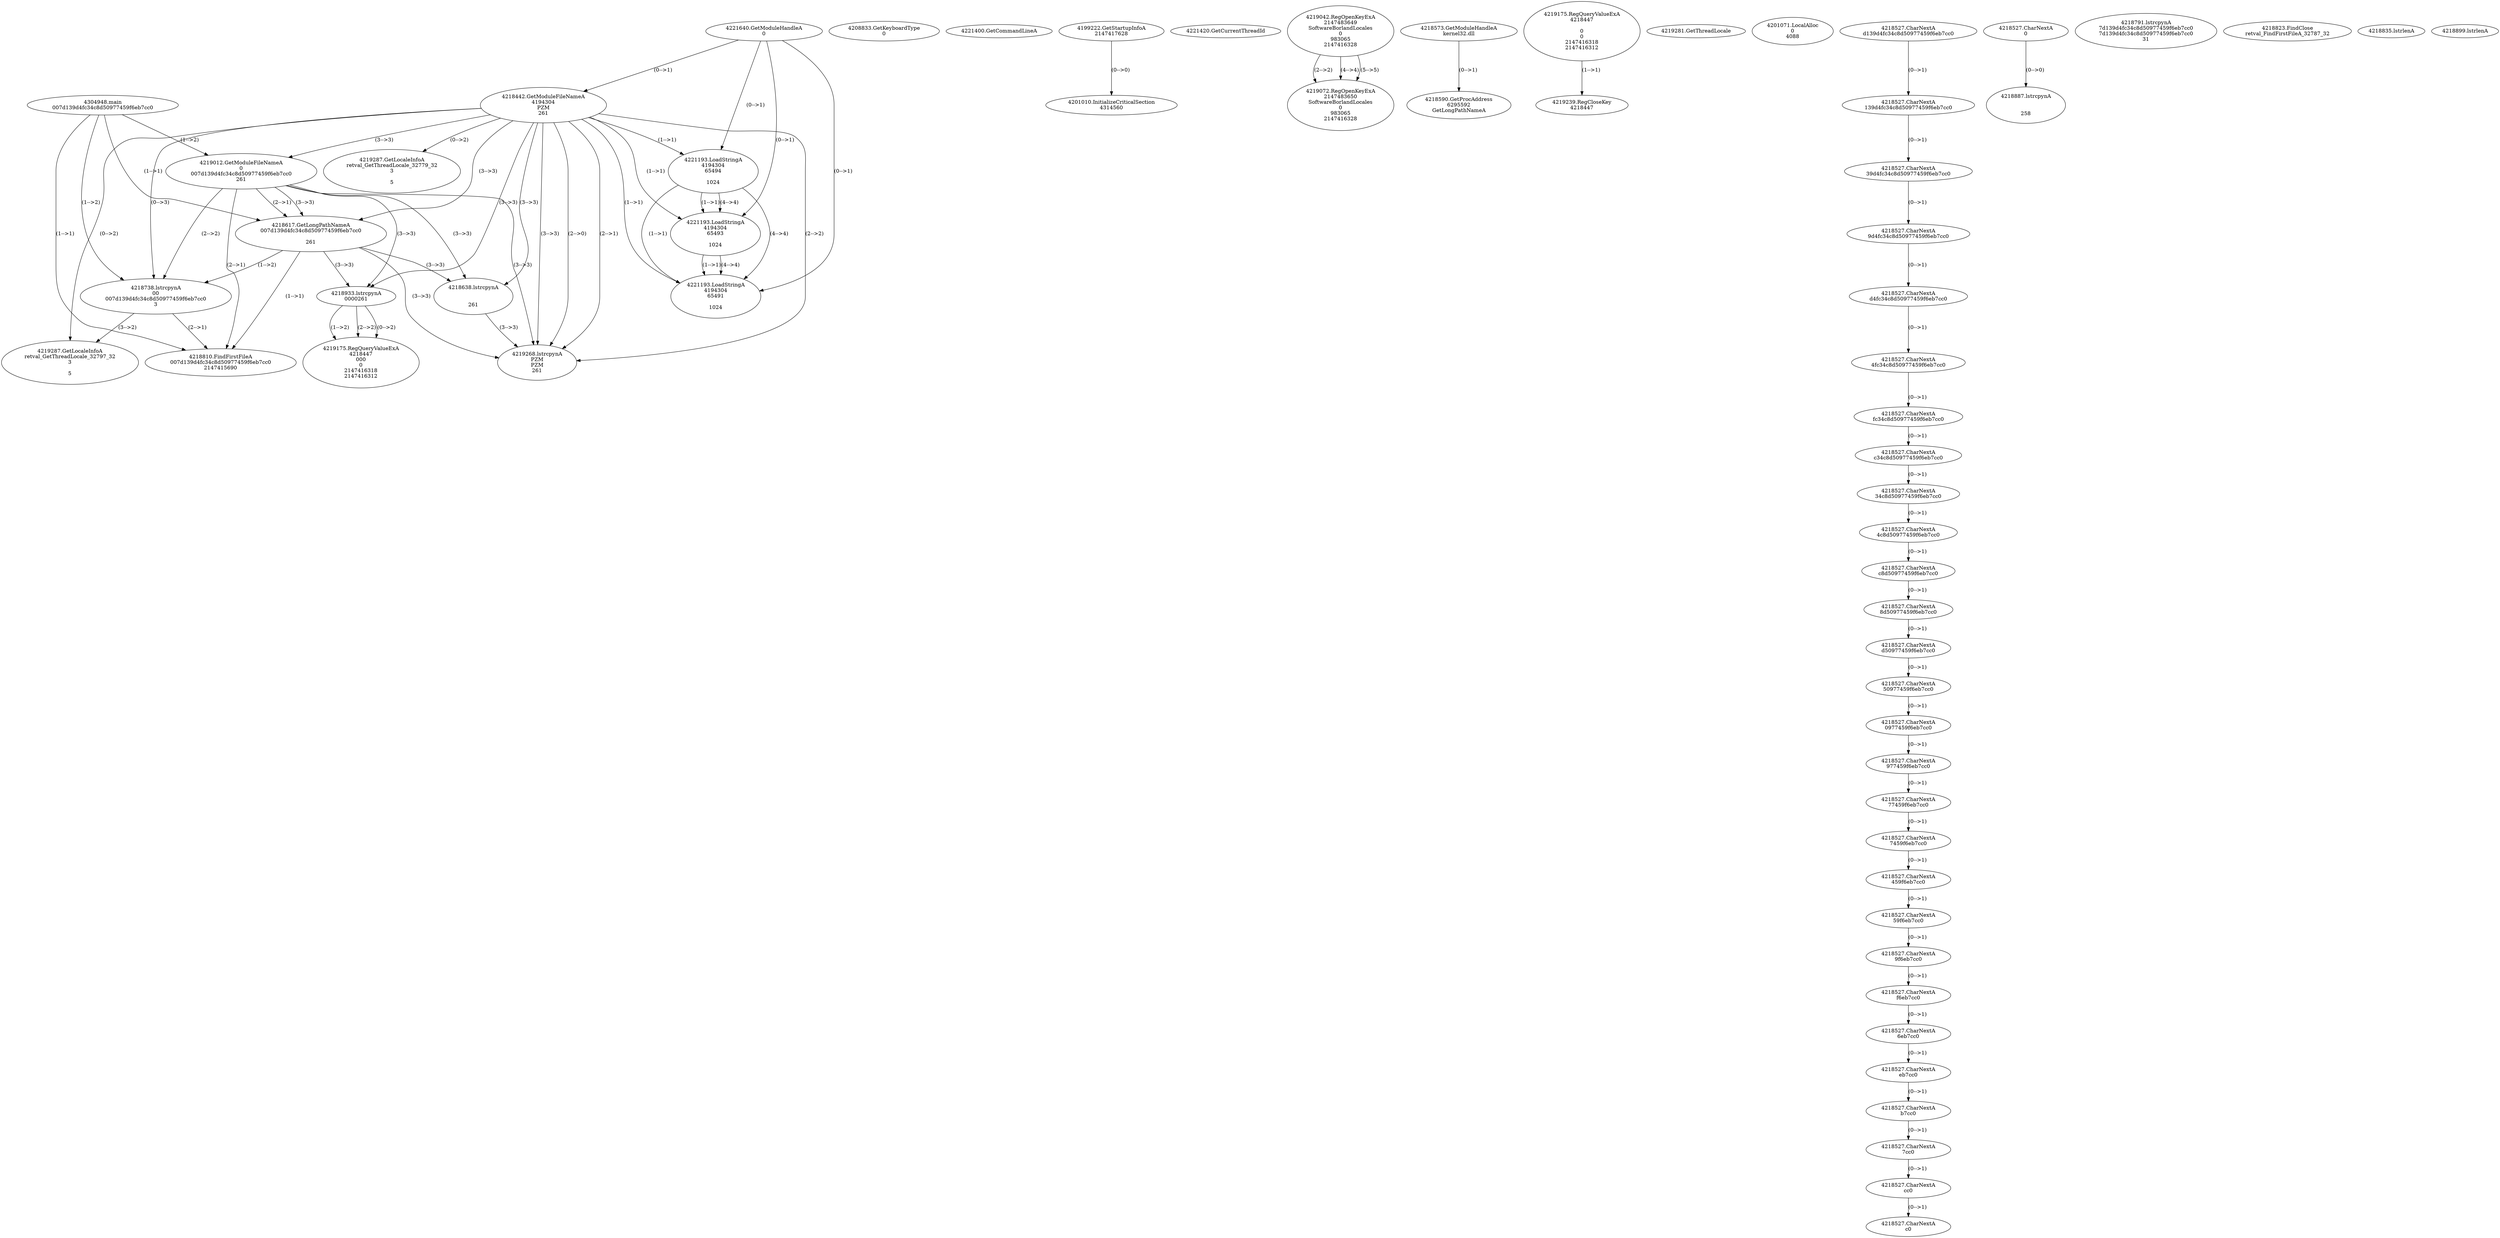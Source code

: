 // Global SCDG with merge call
digraph {
	0 [label="4304948.main
007d139d4fc34c8d50977459f6eb7cc0"]
	1 [label="4221640.GetModuleHandleA
0"]
	2 [label="4208833.GetKeyboardType
0"]
	3 [label="4221400.GetCommandLineA
"]
	4 [label="4199222.GetStartupInfoA
2147417628"]
	5 [label="4221420.GetCurrentThreadId
"]
	6 [label="4218442.GetModuleFileNameA
4194304
PZM
261"]
	1 -> 6 [label="(0-->1)"]
	7 [label="4219012.GetModuleFileNameA
0
007d139d4fc34c8d50977459f6eb7cc0
261"]
	0 -> 7 [label="(1-->2)"]
	6 -> 7 [label="(3-->3)"]
	8 [label="4219042.RegOpenKeyExA
2147483649
Software\Borland\Locales
0
983065
2147416328"]
	9 [label="4218573.GetModuleHandleA
kernel32.dll"]
	10 [label="4218590.GetProcAddress
6295592
GetLongPathNameA"]
	9 -> 10 [label="(0-->1)"]
	11 [label="4218617.GetLongPathNameA
007d139d4fc34c8d50977459f6eb7cc0

261"]
	0 -> 11 [label="(1-->1)"]
	7 -> 11 [label="(2-->1)"]
	6 -> 11 [label="(3-->3)"]
	7 -> 11 [label="(3-->3)"]
	12 [label="4218638.lstrcpynA


261"]
	6 -> 12 [label="(3-->3)"]
	7 -> 12 [label="(3-->3)"]
	11 -> 12 [label="(3-->3)"]
	13 [label="4219175.RegQueryValueExA
4218447

0
0
2147416318
2147416312"]
	14 [label="4219239.RegCloseKey
4218447"]
	13 -> 14 [label="(1-->1)"]
	15 [label="4219268.lstrcpynA
PZM
PZM
261"]
	6 -> 15 [label="(2-->1)"]
	6 -> 15 [label="(2-->2)"]
	6 -> 15 [label="(3-->3)"]
	7 -> 15 [label="(3-->3)"]
	11 -> 15 [label="(3-->3)"]
	12 -> 15 [label="(3-->3)"]
	6 -> 15 [label="(2-->0)"]
	16 [label="4219281.GetThreadLocale
"]
	17 [label="4219287.GetLocaleInfoA
retval_GetThreadLocale_32779_32
3

5"]
	6 -> 17 [label="(0-->2)"]
	18 [label="4221193.LoadStringA
4194304
65494

1024"]
	1 -> 18 [label="(0-->1)"]
	6 -> 18 [label="(1-->1)"]
	19 [label="4221193.LoadStringA
4194304
65493

1024"]
	1 -> 19 [label="(0-->1)"]
	6 -> 19 [label="(1-->1)"]
	18 -> 19 [label="(1-->1)"]
	18 -> 19 [label="(4-->4)"]
	20 [label="4221193.LoadStringA
4194304
65491

1024"]
	1 -> 20 [label="(0-->1)"]
	6 -> 20 [label="(1-->1)"]
	18 -> 20 [label="(1-->1)"]
	19 -> 20 [label="(1-->1)"]
	18 -> 20 [label="(4-->4)"]
	19 -> 20 [label="(4-->4)"]
	21 [label="4201010.InitializeCriticalSection
4314560"]
	4 -> 21 [label="(0-->0)"]
	22 [label="4201071.LocalAlloc
0
4088"]
	23 [label="4219072.RegOpenKeyExA
2147483650
Software\Borland\Locales
0
983065
2147416328"]
	8 -> 23 [label="(2-->2)"]
	8 -> 23 [label="(4-->4)"]
	8 -> 23 [label="(5-->5)"]
	24 [label="4218738.lstrcpynA
00
007d139d4fc34c8d50977459f6eb7cc0
3"]
	0 -> 24 [label="(1-->2)"]
	7 -> 24 [label="(2-->2)"]
	11 -> 24 [label="(1-->2)"]
	6 -> 24 [label="(0-->3)"]
	25 [label="4218527.CharNextA
d139d4fc34c8d50977459f6eb7cc0"]
	26 [label="4218527.CharNextA
139d4fc34c8d50977459f6eb7cc0"]
	25 -> 26 [label="(0-->1)"]
	27 [label="4218527.CharNextA
39d4fc34c8d50977459f6eb7cc0"]
	26 -> 27 [label="(0-->1)"]
	28 [label="4218527.CharNextA
9d4fc34c8d50977459f6eb7cc0"]
	27 -> 28 [label="(0-->1)"]
	29 [label="4218527.CharNextA
d4fc34c8d50977459f6eb7cc0"]
	28 -> 29 [label="(0-->1)"]
	30 [label="4218527.CharNextA
4fc34c8d50977459f6eb7cc0"]
	29 -> 30 [label="(0-->1)"]
	31 [label="4218527.CharNextA
fc34c8d50977459f6eb7cc0"]
	30 -> 31 [label="(0-->1)"]
	32 [label="4218527.CharNextA
c34c8d50977459f6eb7cc0"]
	31 -> 32 [label="(0-->1)"]
	33 [label="4218527.CharNextA
34c8d50977459f6eb7cc0"]
	32 -> 33 [label="(0-->1)"]
	34 [label="4218527.CharNextA
4c8d50977459f6eb7cc0"]
	33 -> 34 [label="(0-->1)"]
	35 [label="4218527.CharNextA
c8d50977459f6eb7cc0"]
	34 -> 35 [label="(0-->1)"]
	36 [label="4218527.CharNextA
8d50977459f6eb7cc0"]
	35 -> 36 [label="(0-->1)"]
	37 [label="4218527.CharNextA
d50977459f6eb7cc0"]
	36 -> 37 [label="(0-->1)"]
	38 [label="4218527.CharNextA
50977459f6eb7cc0"]
	37 -> 38 [label="(0-->1)"]
	39 [label="4218527.CharNextA
0977459f6eb7cc0"]
	38 -> 39 [label="(0-->1)"]
	40 [label="4218527.CharNextA
977459f6eb7cc0"]
	39 -> 40 [label="(0-->1)"]
	41 [label="4218527.CharNextA
77459f6eb7cc0"]
	40 -> 41 [label="(0-->1)"]
	42 [label="4218527.CharNextA
7459f6eb7cc0"]
	41 -> 42 [label="(0-->1)"]
	43 [label="4218527.CharNextA
459f6eb7cc0"]
	42 -> 43 [label="(0-->1)"]
	44 [label="4218527.CharNextA
59f6eb7cc0"]
	43 -> 44 [label="(0-->1)"]
	45 [label="4218527.CharNextA
9f6eb7cc0"]
	44 -> 45 [label="(0-->1)"]
	46 [label="4218527.CharNextA
f6eb7cc0"]
	45 -> 46 [label="(0-->1)"]
	47 [label="4218527.CharNextA
6eb7cc0"]
	46 -> 47 [label="(0-->1)"]
	48 [label="4218527.CharNextA
eb7cc0"]
	47 -> 48 [label="(0-->1)"]
	49 [label="4218527.CharNextA
b7cc0"]
	48 -> 49 [label="(0-->1)"]
	50 [label="4218527.CharNextA
7cc0"]
	49 -> 50 [label="(0-->1)"]
	51 [label="4218527.CharNextA
cc0"]
	50 -> 51 [label="(0-->1)"]
	52 [label="4218527.CharNextA
c0"]
	51 -> 52 [label="(0-->1)"]
	53 [label="4218527.CharNextA
0"]
	54 [label="4218791.lstrcpynA
7d139d4fc34c8d50977459f6eb7cc0
7d139d4fc34c8d50977459f6eb7cc0
31"]
	55 [label="4218810.FindFirstFileA
007d139d4fc34c8d50977459f6eb7cc0
2147415690"]
	0 -> 55 [label="(1-->1)"]
	7 -> 55 [label="(2-->1)"]
	11 -> 55 [label="(1-->1)"]
	24 -> 55 [label="(2-->1)"]
	56 [label="4218823.FindClose
retval_FindFirstFileA_32787_32"]
	57 [label="4218835.lstrlenA
"]
	58 [label="4218887.lstrcpynA


258"]
	53 -> 58 [label="(0-->0)"]
	59 [label="4218899.lstrlenA
"]
	60 [label="4218933.lstrcpynA
00\
00\
261"]
	6 -> 60 [label="(3-->3)"]
	7 -> 60 [label="(3-->3)"]
	11 -> 60 [label="(3-->3)"]
	61 [label="4219175.RegQueryValueExA
4218447
00\
0
0
2147416318
2147416312"]
	60 -> 61 [label="(1-->2)"]
	60 -> 61 [label="(2-->2)"]
	60 -> 61 [label="(0-->2)"]
	62 [label="4219287.GetLocaleInfoA
retval_GetThreadLocale_32797_32
3

5"]
	6 -> 62 [label="(0-->2)"]
	24 -> 62 [label="(3-->2)"]
}
